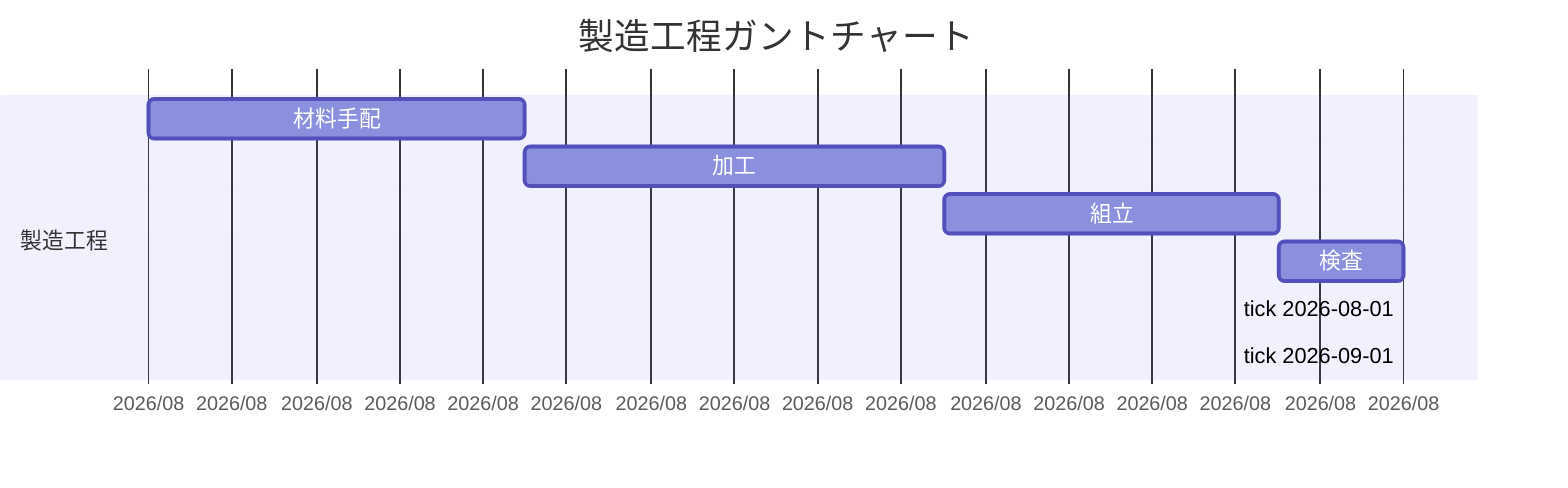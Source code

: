 %%{init: {"theme": "light", "displayMode": "compact"}}%%
gantt
    title 製造工程ガントチャート
    dateFormat  YYYY-MM-DD
    axisFormat  %Y/%m
    section 製造工程
    材料手配      :a1, 2026-08-01, 2026-08-10
    加工          :a2, after a1, 2026-08-20
    組立          :a3, after a2, 2026-08-28
    検査          :a4, after a3, 2026-08-31
    tick 2026-08-01 :8月
    tick 2026-09-01 :9月